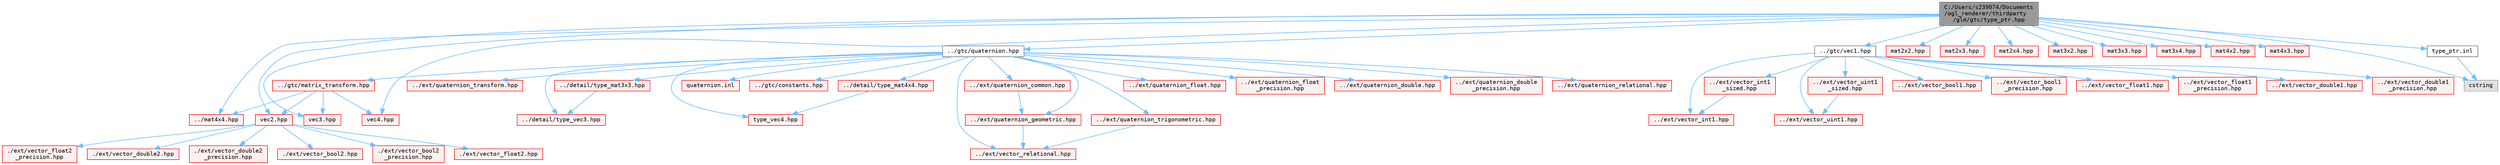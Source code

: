 digraph "C:/Users/s239074/Documents/ogl_renderer/thirdparty/glm/gtc/type_ptr.hpp"
{
 // LATEX_PDF_SIZE
  bgcolor="transparent";
  edge [fontname=Terminal,fontsize=10,labelfontname=Helvetica,labelfontsize=10];
  node [fontname=Terminal,fontsize=10,shape=box,height=0.2,width=0.4];
  Node1 [label="C:/Users/s239074/Documents\l/ogl_renderer/thirdparty\l/glm/gtc/type_ptr.hpp",height=0.2,width=0.4,color="gray40", fillcolor="grey60", style="filled", fontcolor="black",tooltip=" "];
  Node1 -> Node2 [color="steelblue1",style="solid"];
  Node2 [label="../gtc/quaternion.hpp",height=0.2,width=0.4,color="grey40", fillcolor="white", style="filled",URL="$gtc_2quaternion_8hpp.html",tooltip=" "];
  Node2 -> Node3 [color="steelblue1",style="solid"];
  Node3 [label="../gtc/constants.hpp",height=0.2,width=0.4,color="red", fillcolor="#FFF0F0", style="filled",URL="$constants_8hpp.html",tooltip=" "];
  Node2 -> Node12 [color="steelblue1",style="solid"];
  Node12 [label="../gtc/matrix_transform.hpp",height=0.2,width=0.4,color="red", fillcolor="#FFF0F0", style="filled",URL="$gtc_2matrix__transform_8hpp.html",tooltip=" "];
  Node12 -> Node13 [color="steelblue1",style="solid"];
  Node13 [label="../mat4x4.hpp",height=0.2,width=0.4,color="red", fillcolor="#FFF0F0", style="filled",URL="$mat4x4_8hpp.html",tooltip=" "];
  Node12 -> Node22 [color="steelblue1",style="solid"];
  Node22 [label="vec2.hpp",height=0.2,width=0.4,color="red", fillcolor="#FFF0F0", style="filled",URL="$vec2_8hpp.html",tooltip=" "];
  Node22 -> Node23 [color="steelblue1",style="solid"];
  Node23 [label="./ext/vector_bool2.hpp",height=0.2,width=0.4,color="red", fillcolor="#FFF0F0", style="filled",URL="$vector__bool2_8hpp.html",tooltip=" "];
  Node22 -> Node26 [color="steelblue1",style="solid"];
  Node26 [label="./ext/vector_bool2\l_precision.hpp",height=0.2,width=0.4,color="red", fillcolor="#FFF0F0", style="filled",URL="$vector__bool2__precision_8hpp.html",tooltip=" "];
  Node22 -> Node27 [color="steelblue1",style="solid"];
  Node27 [label="./ext/vector_float2.hpp",height=0.2,width=0.4,color="red", fillcolor="#FFF0F0", style="filled",URL="$vector__float2_8hpp.html",tooltip=" "];
  Node22 -> Node28 [color="steelblue1",style="solid"];
  Node28 [label="./ext/vector_float2\l_precision.hpp",height=0.2,width=0.4,color="red", fillcolor="#FFF0F0", style="filled",URL="$vector__float2__precision_8hpp.html",tooltip=" "];
  Node22 -> Node29 [color="steelblue1",style="solid"];
  Node29 [label="./ext/vector_double2.hpp",height=0.2,width=0.4,color="red", fillcolor="#FFF0F0", style="filled",URL="$vector__double2_8hpp.html",tooltip=" "];
  Node22 -> Node30 [color="steelblue1",style="solid"];
  Node30 [label="./ext/vector_double2\l_precision.hpp",height=0.2,width=0.4,color="red", fillcolor="#FFF0F0", style="filled",URL="$vector__double2__precision_8hpp.html",tooltip=" "];
  Node12 -> Node37 [color="steelblue1",style="solid"];
  Node37 [label="vec3.hpp",height=0.2,width=0.4,color="red", fillcolor="#FFF0F0", style="filled",URL="$vec3_8hpp.html",tooltip=" "];
  Node12 -> Node50 [color="steelblue1",style="solid"];
  Node50 [label="vec4.hpp",height=0.2,width=0.4,color="red", fillcolor="#FFF0F0", style="filled",URL="$vec4_8hpp.html",tooltip=" "];
  Node2 -> Node146 [color="steelblue1",style="solid"];
  Node146 [label="../ext/vector_relational.hpp",height=0.2,width=0.4,color="red", fillcolor="#FFF0F0", style="filled",URL="$ext_2vector__relational_8hpp.html",tooltip=" "];
  Node2 -> Node149 [color="steelblue1",style="solid"];
  Node149 [label="../ext/quaternion_common.hpp",height=0.2,width=0.4,color="red", fillcolor="#FFF0F0", style="filled",URL="$quaternion__common_8hpp.html",tooltip=" "];
  Node149 -> Node150 [color="steelblue1",style="solid"];
  Node150 [label="../ext/quaternion_geometric.hpp",height=0.2,width=0.4,color="red", fillcolor="#FFF0F0", style="filled",URL="$quaternion__geometric_8hpp.html",tooltip=" "];
  Node150 -> Node146 [color="steelblue1",style="solid"];
  Node2 -> Node154 [color="steelblue1",style="solid"];
  Node154 [label="../ext/quaternion_float.hpp",height=0.2,width=0.4,color="red", fillcolor="#FFF0F0", style="filled",URL="$quaternion__float_8hpp.html",tooltip=" "];
  Node2 -> Node159 [color="steelblue1",style="solid"];
  Node159 [label="../ext/quaternion_float\l_precision.hpp",height=0.2,width=0.4,color="red", fillcolor="#FFF0F0", style="filled",URL="$quaternion__float__precision_8hpp.html",tooltip=" "];
  Node2 -> Node160 [color="steelblue1",style="solid"];
  Node160 [label="../ext/quaternion_double.hpp",height=0.2,width=0.4,color="red", fillcolor="#FFF0F0", style="filled",URL="$quaternion__double_8hpp.html",tooltip=" "];
  Node2 -> Node161 [color="steelblue1",style="solid"];
  Node161 [label="../ext/quaternion_double\l_precision.hpp",height=0.2,width=0.4,color="red", fillcolor="#FFF0F0", style="filled",URL="$quaternion__double__precision_8hpp.html",tooltip=" "];
  Node2 -> Node156 [color="steelblue1",style="solid"];
  Node156 [label="../ext/quaternion_relational.hpp",height=0.2,width=0.4,color="red", fillcolor="#FFF0F0", style="filled",URL="$quaternion__relational_8hpp.html",tooltip=" "];
  Node2 -> Node150 [color="steelblue1",style="solid"];
  Node2 -> Node162 [color="steelblue1",style="solid"];
  Node162 [label="../ext/quaternion_trigonometric.hpp",height=0.2,width=0.4,color="red", fillcolor="#FFF0F0", style="filled",URL="$quaternion__trigonometric_8hpp.html",tooltip=" "];
  Node162 -> Node146 [color="steelblue1",style="solid"];
  Node2 -> Node164 [color="steelblue1",style="solid"];
  Node164 [label="../ext/quaternion_transform.hpp",height=0.2,width=0.4,color="red", fillcolor="#FFF0F0", style="filled",URL="$quaternion__transform_8hpp.html",tooltip=" "];
  Node2 -> Node91 [color="steelblue1",style="solid"];
  Node91 [label="../detail/type_mat3x3.hpp",height=0.2,width=0.4,color="red", fillcolor="#FFF0F0", style="filled",URL="$type__mat3x3_8hpp.html",tooltip=" "];
  Node91 -> Node39 [color="steelblue1",style="solid"];
  Node39 [label="../detail/type_vec3.hpp",height=0.2,width=0.4,color="red", fillcolor="#FFF0F0", style="filled",URL="$type__vec3_8hpp.html",tooltip=" "];
  Node2 -> Node15 [color="steelblue1",style="solid"];
  Node15 [label="../detail/type_mat4x4.hpp",height=0.2,width=0.4,color="red", fillcolor="#FFF0F0", style="filled",URL="$type__mat4x4_8hpp.html",tooltip=" "];
  Node15 -> Node16 [color="steelblue1",style="solid"];
  Node16 [label="type_vec4.hpp",height=0.2,width=0.4,color="red", fillcolor="#FFF0F0", style="filled",URL="$type__vec4_8hpp.html",tooltip=" "];
  Node2 -> Node39 [color="steelblue1",style="solid"];
  Node2 -> Node16 [color="steelblue1",style="solid"];
  Node2 -> Node166 [color="steelblue1",style="solid"];
  Node166 [label="quaternion.inl",height=0.2,width=0.4,color="red", fillcolor="#FFF0F0", style="filled",URL="$glm_2gtc_2quaternion_8inl.html",tooltip=" "];
  Node1 -> Node169 [color="steelblue1",style="solid"];
  Node169 [label="../gtc/vec1.hpp",height=0.2,width=0.4,color="grey40", fillcolor="white", style="filled",URL="$vec1_8hpp.html",tooltip=" "];
  Node169 -> Node170 [color="steelblue1",style="solid"];
  Node170 [label="../ext/vector_bool1.hpp",height=0.2,width=0.4,color="red", fillcolor="#FFF0F0", style="filled",URL="$vector__bool1_8hpp.html",tooltip=" "];
  Node169 -> Node171 [color="steelblue1",style="solid"];
  Node171 [label="../ext/vector_bool1\l_precision.hpp",height=0.2,width=0.4,color="red", fillcolor="#FFF0F0", style="filled",URL="$vector__bool1__precision_8hpp.html",tooltip=" "];
  Node169 -> Node172 [color="steelblue1",style="solid"];
  Node172 [label="../ext/vector_float1.hpp",height=0.2,width=0.4,color="red", fillcolor="#FFF0F0", style="filled",URL="$vector__float1_8hpp.html",tooltip=" "];
  Node169 -> Node173 [color="steelblue1",style="solid"];
  Node173 [label="../ext/vector_float1\l_precision.hpp",height=0.2,width=0.4,color="red", fillcolor="#FFF0F0", style="filled",URL="$vector__float1__precision_8hpp.html",tooltip=" "];
  Node169 -> Node174 [color="steelblue1",style="solid"];
  Node174 [label="../ext/vector_double1.hpp",height=0.2,width=0.4,color="red", fillcolor="#FFF0F0", style="filled",URL="$vector__double1_8hpp.html",tooltip=" "];
  Node169 -> Node175 [color="steelblue1",style="solid"];
  Node175 [label="../ext/vector_double1\l_precision.hpp",height=0.2,width=0.4,color="red", fillcolor="#FFF0F0", style="filled",URL="$vector__double1__precision_8hpp.html",tooltip=" "];
  Node169 -> Node176 [color="steelblue1",style="solid"];
  Node176 [label="../ext/vector_int1.hpp",height=0.2,width=0.4,color="red", fillcolor="#FFF0F0", style="filled",URL="$vector__int1_8hpp.html",tooltip=" "];
  Node169 -> Node177 [color="steelblue1",style="solid"];
  Node177 [label="../ext/vector_int1\l_sized.hpp",height=0.2,width=0.4,color="red", fillcolor="#FFF0F0", style="filled",URL="$vector__int1__sized_8hpp.html",tooltip=" "];
  Node177 -> Node176 [color="steelblue1",style="solid"];
  Node169 -> Node178 [color="steelblue1",style="solid"];
  Node178 [label="../ext/vector_uint1.hpp",height=0.2,width=0.4,color="red", fillcolor="#FFF0F0", style="filled",URL="$vector__uint1_8hpp.html",tooltip=" "];
  Node169 -> Node179 [color="steelblue1",style="solid"];
  Node179 [label="../ext/vector_uint1\l_sized.hpp",height=0.2,width=0.4,color="red", fillcolor="#FFF0F0", style="filled",URL="$vector__uint1__sized_8hpp.html",tooltip=" "];
  Node179 -> Node178 [color="steelblue1",style="solid"];
  Node1 -> Node22 [color="steelblue1",style="solid"];
  Node1 -> Node37 [color="steelblue1",style="solid"];
  Node1 -> Node50 [color="steelblue1",style="solid"];
  Node1 -> Node61 [color="steelblue1",style="solid"];
  Node61 [label="mat2x2.hpp",height=0.2,width=0.4,color="red", fillcolor="#FFF0F0", style="filled",URL="$mat2x2_8hpp.html",tooltip=" "];
  Node1 -> Node68 [color="steelblue1",style="solid"];
  Node68 [label="mat2x3.hpp",height=0.2,width=0.4,color="red", fillcolor="#FFF0F0", style="filled",URL="$mat2x3_8hpp.html",tooltip=" "];
  Node1 -> Node75 [color="steelblue1",style="solid"];
  Node75 [label="mat2x4.hpp",height=0.2,width=0.4,color="red", fillcolor="#FFF0F0", style="filled",URL="$mat2x4_8hpp.html",tooltip=" "];
  Node1 -> Node82 [color="steelblue1",style="solid"];
  Node82 [label="mat3x2.hpp",height=0.2,width=0.4,color="red", fillcolor="#FFF0F0", style="filled",URL="$mat3x2_8hpp.html",tooltip=" "];
  Node1 -> Node89 [color="steelblue1",style="solid"];
  Node89 [label="mat3x3.hpp",height=0.2,width=0.4,color="red", fillcolor="#FFF0F0", style="filled",URL="$mat3x3_8hpp.html",tooltip=" "];
  Node1 -> Node96 [color="steelblue1",style="solid"];
  Node96 [label="mat3x4.hpp",height=0.2,width=0.4,color="red", fillcolor="#FFF0F0", style="filled",URL="$mat3x4_8hpp.html",tooltip=" "];
  Node1 -> Node103 [color="steelblue1",style="solid"];
  Node103 [label="mat4x2.hpp",height=0.2,width=0.4,color="red", fillcolor="#FFF0F0", style="filled",URL="$mat4x2_8hpp.html",tooltip=" "];
  Node1 -> Node110 [color="steelblue1",style="solid"];
  Node110 [label="mat4x3.hpp",height=0.2,width=0.4,color="red", fillcolor="#FFF0F0", style="filled",URL="$mat4x3_8hpp.html",tooltip=" "];
  Node1 -> Node13 [color="steelblue1",style="solid"];
  Node1 -> Node180 [color="steelblue1",style="solid"];
  Node180 [label="cstring",height=0.2,width=0.4,color="grey60", fillcolor="#E0E0E0", style="filled",tooltip=" "];
  Node1 -> Node181 [color="steelblue1",style="solid"];
  Node181 [label="type_ptr.inl",height=0.2,width=0.4,color="grey40", fillcolor="white", style="filled",URL="$type__ptr_8inl.html",tooltip=" "];
  Node181 -> Node180 [color="steelblue1",style="solid"];
}
